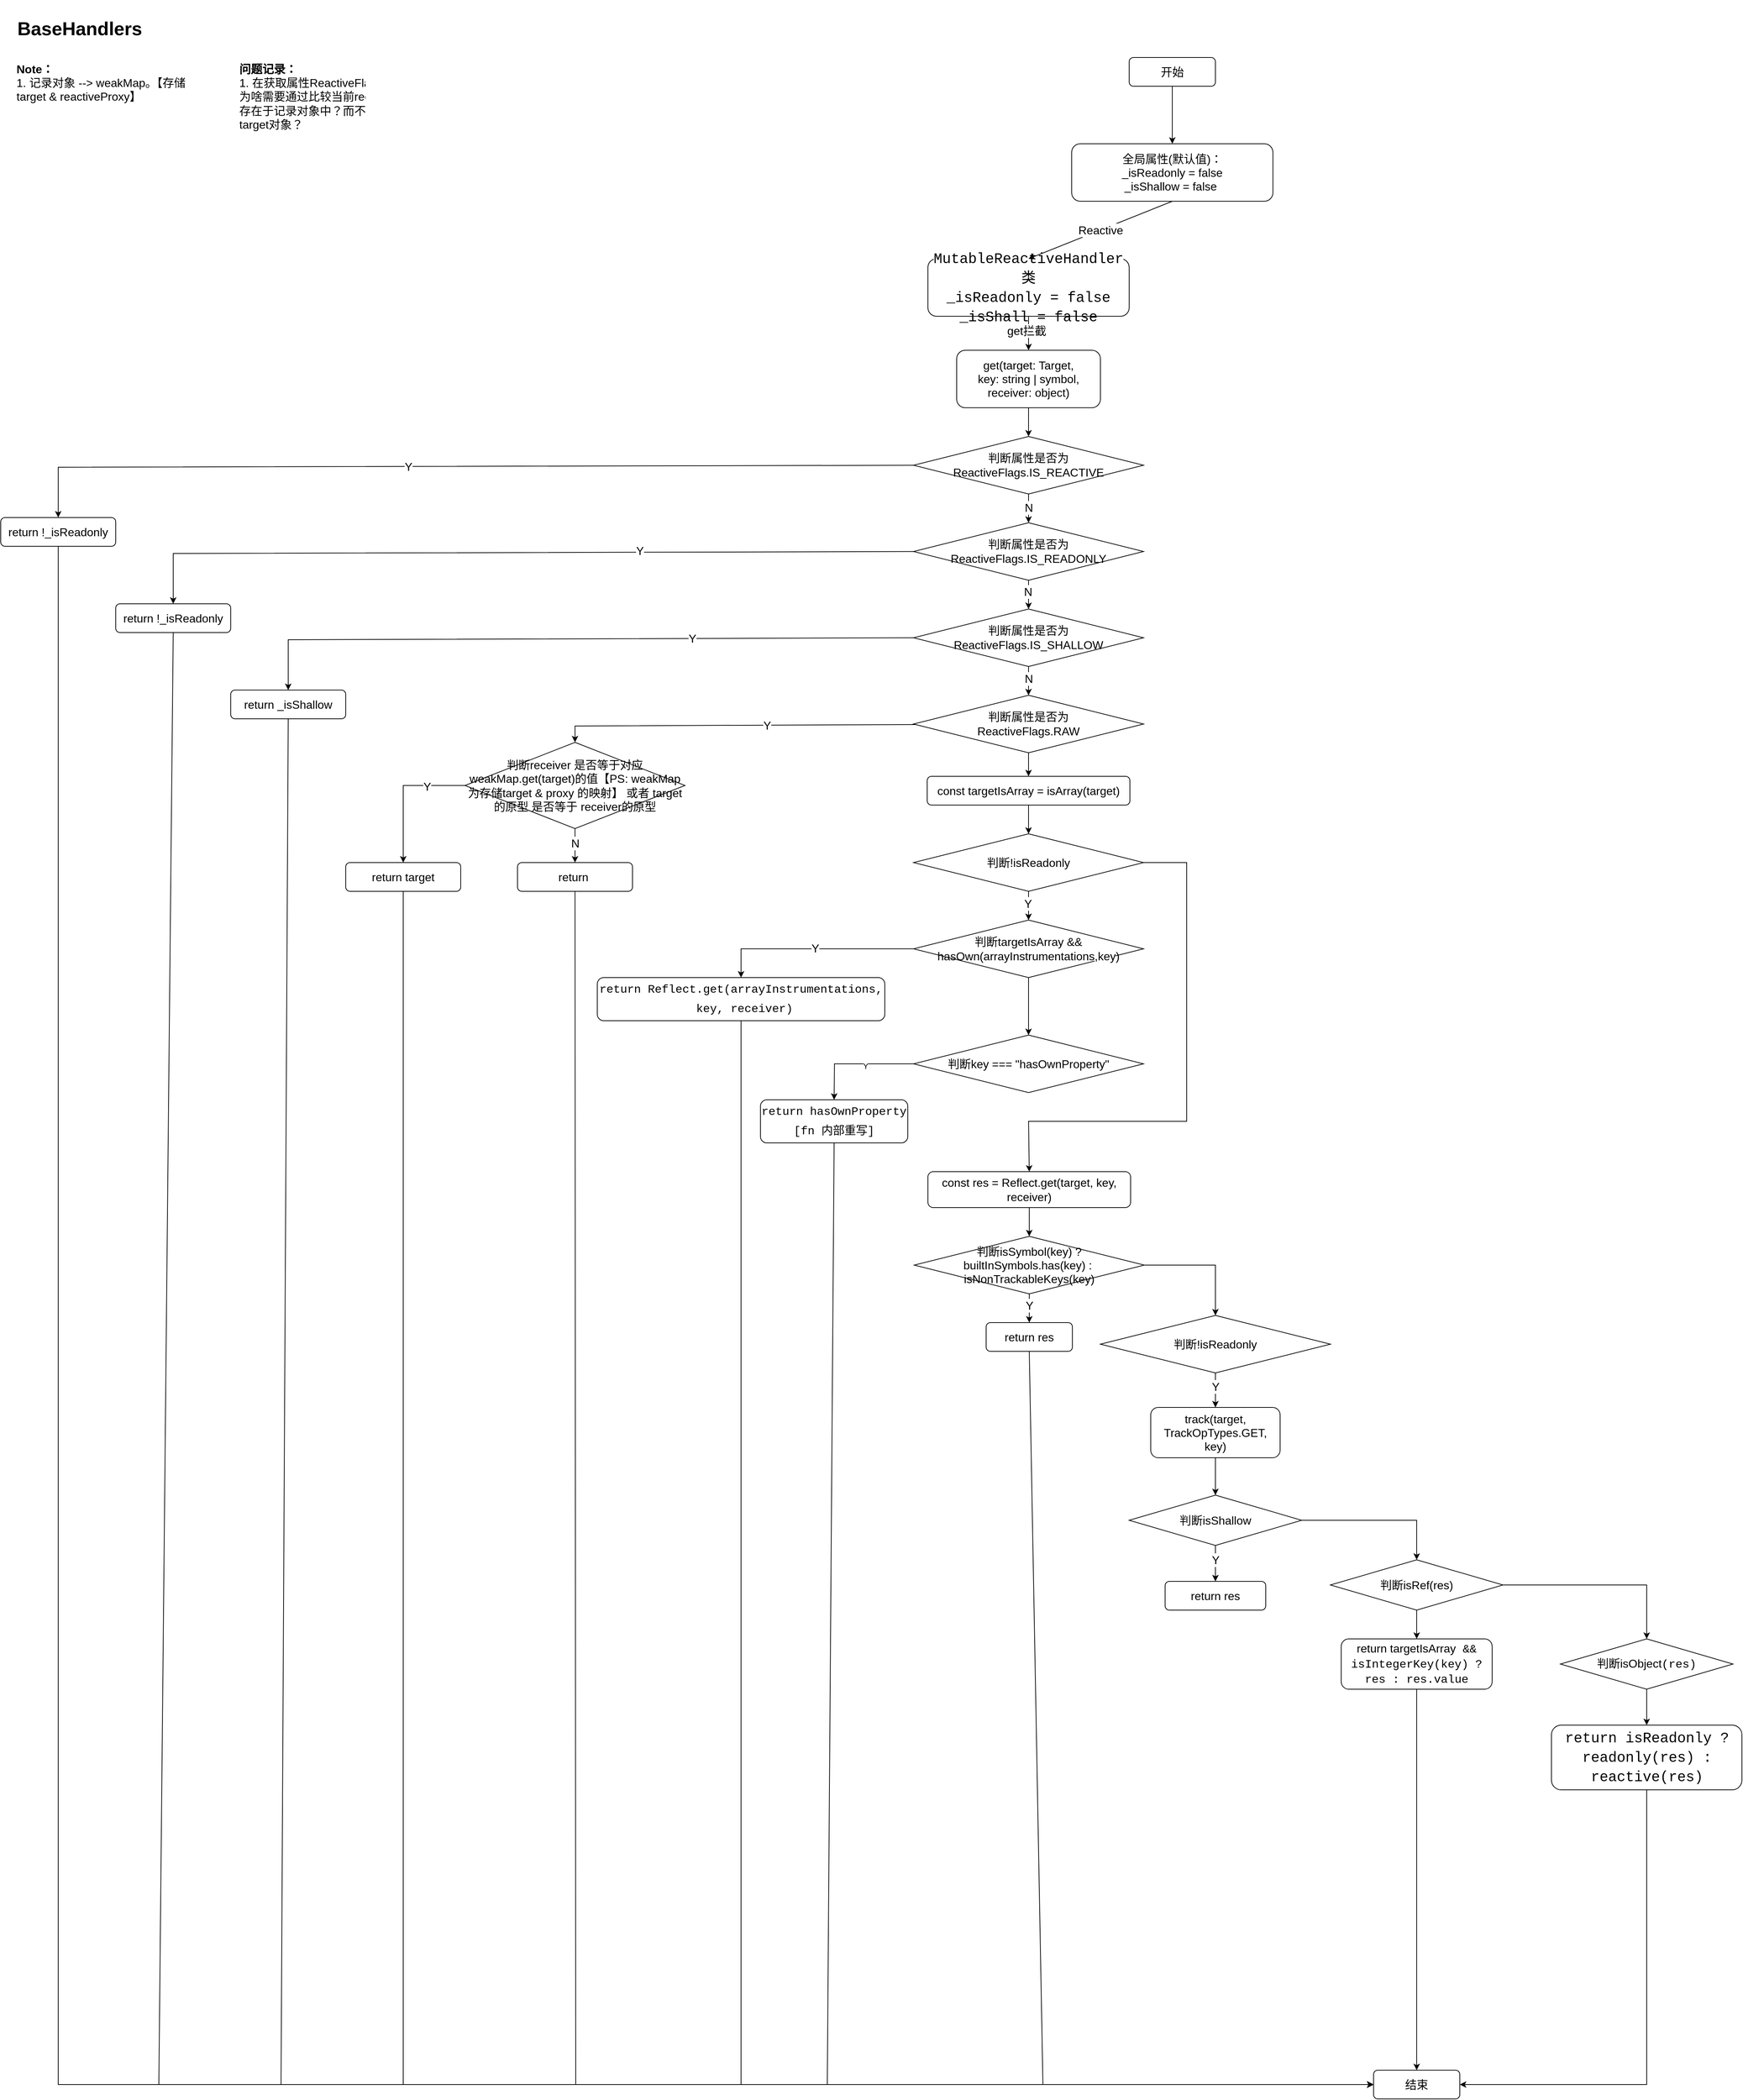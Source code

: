 <mxfile version="21.6.1" type="device">
  <diagram name="第 1 页" id="eE3fHEXswbHY-f9UicwJ">
    <mxGraphModel dx="4222" dy="2058" grid="1" gridSize="10" guides="1" tooltips="1" connect="1" arrows="1" fold="1" page="1" pageScale="1" pageWidth="1169" pageHeight="827" math="0" shadow="0">
      <root>
        <mxCell id="0" />
        <mxCell id="1" parent="0" />
        <mxCell id="02nY0yU2g49zin4ahf_P-1" value="开始" style="rounded=1;whiteSpace=wrap;html=1;fontSize=16;" vertex="1" parent="1">
          <mxGeometry x="480" y="120" width="120" height="40" as="geometry" />
        </mxCell>
        <mxCell id="02nY0yU2g49zin4ahf_P-4" value="BaseHandlers" style="text;html=1;strokeColor=none;fillColor=none;align=center;verticalAlign=middle;whiteSpace=wrap;rounded=0;fontSize=26;fontStyle=1" vertex="1" parent="1">
          <mxGeometry x="-1080" y="40" width="200" height="80" as="geometry" />
        </mxCell>
        <mxCell id="02nY0yU2g49zin4ahf_P-5" value="全局属性(默认值)：&lt;br&gt;_isReadonly = false&lt;br&gt;_isShallow = false&amp;nbsp;" style="rounded=1;whiteSpace=wrap;html=1;fontSize=16;" vertex="1" parent="1">
          <mxGeometry x="400" y="240" width="280" height="80" as="geometry" />
        </mxCell>
        <mxCell id="02nY0yU2g49zin4ahf_P-10" value="" style="endArrow=classic;html=1;rounded=0;exitX=0.5;exitY=1;exitDx=0;exitDy=0;" edge="1" parent="1" source="02nY0yU2g49zin4ahf_P-1" target="02nY0yU2g49zin4ahf_P-5">
          <mxGeometry width="50" height="50" relative="1" as="geometry">
            <mxPoint x="170" y="310" as="sourcePoint" />
            <mxPoint x="220" y="260" as="targetPoint" />
          </mxGeometry>
        </mxCell>
        <mxCell id="02nY0yU2g49zin4ahf_P-13" value="get(target: Target,&lt;br&gt;key: string | symbol,&lt;br&gt;receiver: object)" style="rounded=1;whiteSpace=wrap;html=1;fontSize=16;" vertex="1" parent="1">
          <mxGeometry x="240" y="527.27" width="200" height="80" as="geometry" />
        </mxCell>
        <mxCell id="02nY0yU2g49zin4ahf_P-15" value="&lt;div style=&quot;font-family: Consolas, &amp;quot;Courier New&amp;quot;, monospace; font-size: 20px; line-height: 27px;&quot;&gt;&lt;span style=&quot;background-color: rgb(255, 255, 255);&quot;&gt;MutableReactiveHandler类&lt;/span&gt;&lt;/div&gt;&lt;div style=&quot;font-family: Consolas, &amp;quot;Courier New&amp;quot;, monospace; font-size: 20px; line-height: 27px;&quot;&gt;_isReadonly = false&lt;/div&gt;&lt;div style=&quot;font-family: Consolas, &amp;quot;Courier New&amp;quot;, monospace; font-size: 20px; line-height: 27px;&quot;&gt;_isShall = false&lt;/div&gt;" style="rounded=1;whiteSpace=wrap;html=1;fontSize=16;" vertex="1" parent="1">
          <mxGeometry x="200" y="400" width="280" height="80" as="geometry" />
        </mxCell>
        <mxCell id="02nY0yU2g49zin4ahf_P-16" value="" style="endArrow=classic;html=1;rounded=0;exitX=0.5;exitY=1;exitDx=0;exitDy=0;entryX=0.5;entryY=0;entryDx=0;entryDy=0;" edge="1" parent="1" source="02nY0yU2g49zin4ahf_P-5" target="02nY0yU2g49zin4ahf_P-15">
          <mxGeometry width="50" height="50" relative="1" as="geometry">
            <mxPoint x="740" y="440" as="sourcePoint" />
            <mxPoint x="790" y="390" as="targetPoint" />
          </mxGeometry>
        </mxCell>
        <mxCell id="02nY0yU2g49zin4ahf_P-19" value="Reactive" style="edgeLabel;html=1;align=center;verticalAlign=middle;resizable=0;points=[];fontSize=16;" vertex="1" connectable="0" parent="02nY0yU2g49zin4ahf_P-16">
          <mxGeometry x="-0.095" relative="1" as="geometry">
            <mxPoint x="-10" y="4" as="offset" />
          </mxGeometry>
        </mxCell>
        <mxCell id="02nY0yU2g49zin4ahf_P-17" value="" style="endArrow=classic;html=1;rounded=0;exitX=0.5;exitY=1;exitDx=0;exitDy=0;entryX=0.5;entryY=0;entryDx=0;entryDy=0;" edge="1" parent="1" source="02nY0yU2g49zin4ahf_P-15" target="02nY0yU2g49zin4ahf_P-13">
          <mxGeometry width="50" height="50" relative="1" as="geometry">
            <mxPoint x="550" y="580" as="sourcePoint" />
            <mxPoint x="600" y="530" as="targetPoint" />
          </mxGeometry>
        </mxCell>
        <mxCell id="02nY0yU2g49zin4ahf_P-18" value="get拦截" style="edgeLabel;html=1;align=center;verticalAlign=middle;resizable=0;points=[];fontSize=16;" vertex="1" connectable="0" parent="02nY0yU2g49zin4ahf_P-17">
          <mxGeometry x="-0.18" y="-3" relative="1" as="geometry">
            <mxPoint as="offset" />
          </mxGeometry>
        </mxCell>
        <mxCell id="02nY0yU2g49zin4ahf_P-21" value="判断属性是否为&lt;br&gt;ReactiveFlags.IS_REACTIVE" style="rhombus;whiteSpace=wrap;html=1;fontSize=16;" vertex="1" parent="1">
          <mxGeometry x="180" y="647.27" width="320" height="80" as="geometry" />
        </mxCell>
        <mxCell id="02nY0yU2g49zin4ahf_P-22" value="" style="endArrow=classic;html=1;rounded=0;exitX=0.5;exitY=1;exitDx=0;exitDy=0;entryX=0.5;entryY=0;entryDx=0;entryDy=0;" edge="1" parent="1" source="02nY0yU2g49zin4ahf_P-13" target="02nY0yU2g49zin4ahf_P-21">
          <mxGeometry width="50" height="50" relative="1" as="geometry">
            <mxPoint x="632" y="657.27" as="sourcePoint" />
            <mxPoint x="682" y="607.27" as="targetPoint" />
          </mxGeometry>
        </mxCell>
        <mxCell id="02nY0yU2g49zin4ahf_P-23" value="结束" style="rounded=1;whiteSpace=wrap;html=1;fontSize=16;" vertex="1" parent="1">
          <mxGeometry x="820" y="2920" width="120" height="40" as="geometry" />
        </mxCell>
        <mxCell id="02nY0yU2g49zin4ahf_P-24" value="return !_isReadonly" style="rounded=1;whiteSpace=wrap;html=1;fontSize=16;" vertex="1" parent="1">
          <mxGeometry x="-1090" y="760" width="160" height="40" as="geometry" />
        </mxCell>
        <mxCell id="02nY0yU2g49zin4ahf_P-25" value="" style="endArrow=classic;html=1;rounded=0;exitX=0;exitY=0.5;exitDx=0;exitDy=0;entryX=0.5;entryY=0;entryDx=0;entryDy=0;" edge="1" parent="1" source="02nY0yU2g49zin4ahf_P-21" target="02nY0yU2g49zin4ahf_P-24">
          <mxGeometry width="50" height="50" relative="1" as="geometry">
            <mxPoint x="282" y="907.27" as="sourcePoint" />
            <mxPoint x="332" y="857.27" as="targetPoint" />
            <Array as="points">
              <mxPoint x="-1010" y="690" />
            </Array>
          </mxGeometry>
        </mxCell>
        <mxCell id="02nY0yU2g49zin4ahf_P-27" value="Y" style="edgeLabel;html=1;align=center;verticalAlign=middle;resizable=0;points=[];fontSize=16;" vertex="1" connectable="0" parent="02nY0yU2g49zin4ahf_P-25">
          <mxGeometry x="0.168" y="-2" relative="1" as="geometry">
            <mxPoint x="33" y="2" as="offset" />
          </mxGeometry>
        </mxCell>
        <mxCell id="02nY0yU2g49zin4ahf_P-26" value="" style="endArrow=classic;html=1;rounded=0;exitX=0.5;exitY=1;exitDx=0;exitDy=0;entryX=0;entryY=0.5;entryDx=0;entryDy=0;" edge="1" parent="1" source="02nY0yU2g49zin4ahf_P-24" target="02nY0yU2g49zin4ahf_P-23">
          <mxGeometry width="50" height="50" relative="1" as="geometry">
            <mxPoint x="450" y="1330" as="sourcePoint" />
            <mxPoint x="500" y="1280" as="targetPoint" />
            <Array as="points">
              <mxPoint x="-1010" y="2940" />
            </Array>
          </mxGeometry>
        </mxCell>
        <mxCell id="02nY0yU2g49zin4ahf_P-28" value="判断属性是否为&lt;br&gt;ReactiveFlags.IS_READONLY" style="rhombus;whiteSpace=wrap;html=1;fontSize=16;" vertex="1" parent="1">
          <mxGeometry x="180" y="767.27" width="320" height="80" as="geometry" />
        </mxCell>
        <mxCell id="02nY0yU2g49zin4ahf_P-29" value="" style="endArrow=classic;html=1;rounded=0;exitX=0.5;exitY=1;exitDx=0;exitDy=0;" edge="1" parent="1" source="02nY0yU2g49zin4ahf_P-21" target="02nY0yU2g49zin4ahf_P-28">
          <mxGeometry width="50" height="50" relative="1" as="geometry">
            <mxPoint x="522" y="777.27" as="sourcePoint" />
            <mxPoint x="572" y="727.27" as="targetPoint" />
          </mxGeometry>
        </mxCell>
        <mxCell id="02nY0yU2g49zin4ahf_P-43" value="N" style="edgeLabel;html=1;align=center;verticalAlign=middle;resizable=0;points=[];fontSize=16;" vertex="1" connectable="0" parent="02nY0yU2g49zin4ahf_P-29">
          <mxGeometry x="-0.086" relative="1" as="geometry">
            <mxPoint as="offset" />
          </mxGeometry>
        </mxCell>
        <mxCell id="02nY0yU2g49zin4ahf_P-30" value="return !_isReadonly" style="rounded=1;whiteSpace=wrap;html=1;fontSize=16;" vertex="1" parent="1">
          <mxGeometry x="-930" y="880" width="160" height="40" as="geometry" />
        </mxCell>
        <mxCell id="02nY0yU2g49zin4ahf_P-31" value="" style="endArrow=classic;html=1;rounded=0;entryX=0.5;entryY=0;entryDx=0;entryDy=0;exitX=0;exitY=0.5;exitDx=0;exitDy=0;" edge="1" parent="1" source="02nY0yU2g49zin4ahf_P-28" target="02nY0yU2g49zin4ahf_P-30">
          <mxGeometry width="50" height="50" relative="1" as="geometry">
            <mxPoint x="22" y="817.27" as="sourcePoint" />
            <mxPoint x="72" y="767.27" as="targetPoint" />
            <Array as="points">
              <mxPoint x="-850" y="810" />
            </Array>
          </mxGeometry>
        </mxCell>
        <mxCell id="02nY0yU2g49zin4ahf_P-38" value="Y" style="edgeLabel;html=1;align=center;verticalAlign=middle;resizable=0;points=[];fontSize=16;" vertex="1" connectable="0" parent="02nY0yU2g49zin4ahf_P-31">
          <mxGeometry x="-0.306" y="-3" relative="1" as="geometry">
            <mxPoint as="offset" />
          </mxGeometry>
        </mxCell>
        <mxCell id="02nY0yU2g49zin4ahf_P-33" value="" style="endArrow=classic;html=1;rounded=0;exitX=0.5;exitY=1;exitDx=0;exitDy=0;entryX=0;entryY=0.5;entryDx=0;entryDy=0;" edge="1" parent="1" source="02nY0yU2g49zin4ahf_P-30" target="02nY0yU2g49zin4ahf_P-23">
          <mxGeometry width="50" height="50" relative="1" as="geometry">
            <mxPoint x="230" y="1210" as="sourcePoint" />
            <mxPoint x="280" y="1160" as="targetPoint" />
            <Array as="points">
              <mxPoint x="-870" y="2940" />
            </Array>
          </mxGeometry>
        </mxCell>
        <mxCell id="02nY0yU2g49zin4ahf_P-34" value="判断属性是否为&lt;br&gt;ReactiveFlags.IS_SHALLOW" style="rhombus;whiteSpace=wrap;html=1;fontSize=16;" vertex="1" parent="1">
          <mxGeometry x="180" y="887.27" width="320" height="80" as="geometry" />
        </mxCell>
        <mxCell id="02nY0yU2g49zin4ahf_P-35" value="" style="endArrow=classic;html=1;rounded=0;exitX=0.5;exitY=1;exitDx=0;exitDy=0;entryX=0.5;entryY=0;entryDx=0;entryDy=0;" edge="1" parent="1" source="02nY0yU2g49zin4ahf_P-28" target="02nY0yU2g49zin4ahf_P-34">
          <mxGeometry width="50" height="50" relative="1" as="geometry">
            <mxPoint x="522" y="857.27" as="sourcePoint" />
            <mxPoint x="522" y="897.27" as="targetPoint" />
          </mxGeometry>
        </mxCell>
        <mxCell id="02nY0yU2g49zin4ahf_P-44" value="N" style="edgeLabel;html=1;align=center;verticalAlign=middle;resizable=0;points=[];fontSize=16;" vertex="1" connectable="0" parent="02nY0yU2g49zin4ahf_P-35">
          <mxGeometry x="-0.229" y="-1" relative="1" as="geometry">
            <mxPoint as="offset" />
          </mxGeometry>
        </mxCell>
        <mxCell id="02nY0yU2g49zin4ahf_P-36" value="return _isShallow" style="rounded=1;whiteSpace=wrap;html=1;fontSize=16;" vertex="1" parent="1">
          <mxGeometry x="-770" y="1000" width="160" height="40" as="geometry" />
        </mxCell>
        <mxCell id="02nY0yU2g49zin4ahf_P-37" value="" style="endArrow=classic;html=1;rounded=0;exitX=0;exitY=0.5;exitDx=0;exitDy=0;entryX=0.5;entryY=0;entryDx=0;entryDy=0;" edge="1" parent="1" source="02nY0yU2g49zin4ahf_P-34" target="02nY0yU2g49zin4ahf_P-36">
          <mxGeometry width="50" height="50" relative="1" as="geometry">
            <mxPoint x="92" y="937.27" as="sourcePoint" />
            <mxPoint x="142" y="887.27" as="targetPoint" />
            <Array as="points">
              <mxPoint x="-690" y="930" />
            </Array>
          </mxGeometry>
        </mxCell>
        <mxCell id="02nY0yU2g49zin4ahf_P-39" value="Y" style="edgeLabel;html=1;align=center;verticalAlign=middle;resizable=0;points=[];fontSize=16;" vertex="1" connectable="0" parent="02nY0yU2g49zin4ahf_P-37">
          <mxGeometry x="-0.344" relative="1" as="geometry">
            <mxPoint as="offset" />
          </mxGeometry>
        </mxCell>
        <mxCell id="02nY0yU2g49zin4ahf_P-40" value="" style="endArrow=classic;html=1;rounded=0;exitX=0.5;exitY=1;exitDx=0;exitDy=0;entryX=0;entryY=0.5;entryDx=0;entryDy=0;" edge="1" parent="1" source="02nY0yU2g49zin4ahf_P-54" target="02nY0yU2g49zin4ahf_P-23">
          <mxGeometry width="50" height="50" relative="1" as="geometry">
            <mxPoint x="-50" y="1130" as="sourcePoint" />
            <mxPoint x="400" y="1270" as="targetPoint" />
            <Array as="points">
              <mxPoint x="-290" y="2940" />
            </Array>
          </mxGeometry>
        </mxCell>
        <mxCell id="02nY0yU2g49zin4ahf_P-41" value="判断属性是否为&lt;br&gt;ReactiveFlags.RAW" style="rhombus;whiteSpace=wrap;html=1;fontSize=16;" vertex="1" parent="1">
          <mxGeometry x="180" y="1007.27" width="320" height="80" as="geometry" />
        </mxCell>
        <mxCell id="02nY0yU2g49zin4ahf_P-42" value="" style="endArrow=classic;html=1;rounded=0;exitX=0.5;exitY=1;exitDx=0;exitDy=0;" edge="1" parent="1" source="02nY0yU2g49zin4ahf_P-34" target="02nY0yU2g49zin4ahf_P-41">
          <mxGeometry width="50" height="50" relative="1" as="geometry">
            <mxPoint x="602" y="1007.27" as="sourcePoint" />
            <mxPoint x="602" y="1047.27" as="targetPoint" />
          </mxGeometry>
        </mxCell>
        <mxCell id="02nY0yU2g49zin4ahf_P-45" value="N" style="edgeLabel;html=1;align=center;verticalAlign=middle;resizable=0;points=[];fontSize=16;" vertex="1" connectable="0" parent="02nY0yU2g49zin4ahf_P-42">
          <mxGeometry x="-0.211" relative="1" as="geometry">
            <mxPoint as="offset" />
          </mxGeometry>
        </mxCell>
        <mxCell id="02nY0yU2g49zin4ahf_P-46" value="" style="endArrow=classic;html=1;rounded=0;entryX=0.5;entryY=0;entryDx=0;entryDy=0;" edge="1" parent="1" source="02nY0yU2g49zin4ahf_P-41" target="02nY0yU2g49zin4ahf_P-52">
          <mxGeometry width="50" height="50" relative="1" as="geometry">
            <mxPoint x="-98" y="1047.27" as="sourcePoint" />
            <mxPoint x="-318" y="1087.27" as="targetPoint" />
            <Array as="points">
              <mxPoint x="-291" y="1050" />
            </Array>
          </mxGeometry>
        </mxCell>
        <mxCell id="02nY0yU2g49zin4ahf_P-49" value="Y" style="edgeLabel;html=1;align=center;verticalAlign=middle;resizable=0;points=[];fontSize=16;" vertex="1" connectable="0" parent="02nY0yU2g49zin4ahf_P-46">
          <mxGeometry x="-0.169" relative="1" as="geometry">
            <mxPoint as="offset" />
          </mxGeometry>
        </mxCell>
        <mxCell id="02nY0yU2g49zin4ahf_P-51" value="" style="endArrow=classic;html=1;rounded=0;exitX=0.5;exitY=1;exitDx=0;exitDy=0;entryX=0.5;entryY=0;entryDx=0;entryDy=0;" edge="1" parent="1" source="02nY0yU2g49zin4ahf_P-41" target="02nY0yU2g49zin4ahf_P-68">
          <mxGeometry width="50" height="50" relative="1" as="geometry">
            <mxPoint x="482" y="1167.27" as="sourcePoint" />
            <mxPoint x="490" y="1120" as="targetPoint" />
          </mxGeometry>
        </mxCell>
        <mxCell id="02nY0yU2g49zin4ahf_P-52" value="判断receiver 是否等于对应weakMap.get(target)的值【PS: weakMap 为存储target &amp;amp; proxy 的映射】 或者 target的原型 是否等于 receiver的原型" style="rhombus;whiteSpace=wrap;html=1;fontSize=16;" vertex="1" parent="1">
          <mxGeometry x="-444" y="1072.73" width="306" height="120" as="geometry" />
        </mxCell>
        <mxCell id="02nY0yU2g49zin4ahf_P-56" value="" style="endArrow=classic;html=1;rounded=0;exitX=0.5;exitY=1;exitDx=0;exitDy=0;entryX=0;entryY=0.5;entryDx=0;entryDy=0;" edge="1" parent="1" source="02nY0yU2g49zin4ahf_P-36" target="02nY0yU2g49zin4ahf_P-23">
          <mxGeometry width="50" height="50" relative="1" as="geometry">
            <mxPoint x="-520" y="1080" as="sourcePoint" />
            <mxPoint x="610" y="1540" as="targetPoint" />
            <Array as="points">
              <mxPoint x="-700" y="2940" />
            </Array>
          </mxGeometry>
        </mxCell>
        <mxCell id="02nY0yU2g49zin4ahf_P-54" value="return&amp;nbsp;" style="rounded=1;whiteSpace=wrap;html=1;fontSize=16;" vertex="1" parent="1">
          <mxGeometry x="-371" y="1240" width="160" height="40" as="geometry" />
        </mxCell>
        <mxCell id="02nY0yU2g49zin4ahf_P-58" value="" style="endArrow=classic;html=1;rounded=0;entryX=0.5;entryY=0;entryDx=0;entryDy=0;exitX=0.5;exitY=1;exitDx=0;exitDy=0;" edge="1" parent="1" source="02nY0yU2g49zin4ahf_P-52" target="02nY0yU2g49zin4ahf_P-54">
          <mxGeometry width="50" height="50" relative="1" as="geometry">
            <mxPoint x="-498" y="1210" as="sourcePoint" />
            <mxPoint x="-558" y="1140" as="targetPoint" />
            <Array as="points" />
          </mxGeometry>
        </mxCell>
        <mxCell id="02nY0yU2g49zin4ahf_P-62" value="N" style="edgeLabel;html=1;align=center;verticalAlign=middle;resizable=0;points=[];fontSize=16;" vertex="1" connectable="0" parent="02nY0yU2g49zin4ahf_P-58">
          <mxGeometry x="-0.162" y="-4" relative="1" as="geometry">
            <mxPoint x="4" as="offset" />
          </mxGeometry>
        </mxCell>
        <mxCell id="02nY0yU2g49zin4ahf_P-59" value="return target" style="rounded=1;whiteSpace=wrap;html=1;fontSize=16;" vertex="1" parent="1">
          <mxGeometry x="-610" y="1240" width="160" height="40" as="geometry" />
        </mxCell>
        <mxCell id="02nY0yU2g49zin4ahf_P-60" value="" style="endArrow=classic;html=1;rounded=0;exitX=0;exitY=0.5;exitDx=0;exitDy=0;entryX=0.5;entryY=0;entryDx=0;entryDy=0;" edge="1" parent="1" source="02nY0yU2g49zin4ahf_P-52" target="02nY0yU2g49zin4ahf_P-59">
          <mxGeometry width="50" height="50" relative="1" as="geometry">
            <mxPoint x="-358" y="1180" as="sourcePoint" />
            <mxPoint x="-308" y="1130" as="targetPoint" />
            <Array as="points">
              <mxPoint x="-530" y="1132.73" />
            </Array>
          </mxGeometry>
        </mxCell>
        <mxCell id="02nY0yU2g49zin4ahf_P-63" value="Y&lt;br style=&quot;font-size: 16px;&quot;&gt;" style="edgeLabel;html=1;align=center;verticalAlign=middle;resizable=0;points=[];fontSize=16;" vertex="1" connectable="0" parent="02nY0yU2g49zin4ahf_P-60">
          <mxGeometry x="-0.237" y="-2" relative="1" as="geometry">
            <mxPoint x="20" y="3" as="offset" />
          </mxGeometry>
        </mxCell>
        <mxCell id="02nY0yU2g49zin4ahf_P-61" value="" style="endArrow=classic;html=1;rounded=0;exitX=0.5;exitY=1;exitDx=0;exitDy=0;entryX=0;entryY=0.5;entryDx=0;entryDy=0;" edge="1" parent="1" source="02nY0yU2g49zin4ahf_P-59" target="02nY0yU2g49zin4ahf_P-23">
          <mxGeometry width="50" height="50" relative="1" as="geometry">
            <mxPoint x="100" y="1480" as="sourcePoint" />
            <mxPoint x="612.222" y="1540" as="targetPoint" />
            <Array as="points">
              <mxPoint x="-530" y="2940" />
            </Array>
          </mxGeometry>
        </mxCell>
        <mxCell id="02nY0yU2g49zin4ahf_P-64" value="&lt;b&gt;问题记录：&lt;/b&gt;&lt;br&gt;1. 在获取属性ReactiveFlags.RAW值为啥需要通过比较当前receiver 是否存在于记录对象中？而不是直接返回target对象？" style="text;html=1;strokeColor=none;fillColor=none;align=left;verticalAlign=top;whiteSpace=wrap;rounded=0;fontSize=16;" vertex="1" parent="1">
          <mxGeometry x="-760" y="120" width="270" height="210" as="geometry" />
        </mxCell>
        <mxCell id="02nY0yU2g49zin4ahf_P-65" value="&lt;b&gt;Note：&lt;/b&gt;&lt;br&gt;1. 记录对象 --&amp;gt; weakMap。【存储target &amp;amp; reactiveProxy】" style="text;html=1;strokeColor=none;fillColor=none;align=left;verticalAlign=top;whiteSpace=wrap;rounded=0;fontSize=16;" vertex="1" parent="1">
          <mxGeometry x="-1070" y="120" width="270" height="210" as="geometry" />
        </mxCell>
        <mxCell id="02nY0yU2g49zin4ahf_P-66" value="判断!isReadonly" style="rhombus;whiteSpace=wrap;html=1;fontSize=16;" vertex="1" parent="1">
          <mxGeometry x="180" y="1200" width="320" height="80" as="geometry" />
        </mxCell>
        <mxCell id="02nY0yU2g49zin4ahf_P-68" value="const targetIsArray = isArray(target)" style="rounded=1;whiteSpace=wrap;html=1;fontSize=16;" vertex="1" parent="1">
          <mxGeometry x="199" y="1120" width="282" height="40" as="geometry" />
        </mxCell>
        <mxCell id="02nY0yU2g49zin4ahf_P-69" value="" style="endArrow=classic;html=1;rounded=0;exitX=0.5;exitY=1;exitDx=0;exitDy=0;entryX=0.5;entryY=0;entryDx=0;entryDy=0;" edge="1" parent="1" source="02nY0yU2g49zin4ahf_P-68" target="02nY0yU2g49zin4ahf_P-66">
          <mxGeometry width="50" height="50" relative="1" as="geometry">
            <mxPoint x="380" y="1167" as="sourcePoint" />
            <mxPoint x="380" y="1200" as="targetPoint" />
          </mxGeometry>
        </mxCell>
        <mxCell id="02nY0yU2g49zin4ahf_P-70" value="判断targetIsArray &amp;amp;&amp;amp; hasOwn(arrayInstrumentations&lt;span style=&quot;background-color: rgb(255, 255, 255);&quot;&gt;,key&lt;/span&gt;&lt;span style=&quot;background-color: initial;&quot;&gt;)&lt;/span&gt;" style="rhombus;whiteSpace=wrap;html=1;fontSize=16;" vertex="1" parent="1">
          <mxGeometry x="180" y="1320" width="320" height="80" as="geometry" />
        </mxCell>
        <mxCell id="02nY0yU2g49zin4ahf_P-71" value="" style="endArrow=classic;html=1;rounded=0;exitX=0.5;exitY=1;exitDx=0;exitDy=0;" edge="1" parent="1" source="02nY0yU2g49zin4ahf_P-66" target="02nY0yU2g49zin4ahf_P-70">
          <mxGeometry width="50" height="50" relative="1" as="geometry">
            <mxPoint x="470" y="1340" as="sourcePoint" />
            <mxPoint x="520" y="1290" as="targetPoint" />
          </mxGeometry>
        </mxCell>
        <mxCell id="02nY0yU2g49zin4ahf_P-72" value="Y" style="edgeLabel;html=1;align=center;verticalAlign=middle;resizable=0;points=[];fontSize=16;" vertex="1" connectable="0" parent="02nY0yU2g49zin4ahf_P-71">
          <mxGeometry x="-0.182" y="-1" relative="1" as="geometry">
            <mxPoint as="offset" />
          </mxGeometry>
        </mxCell>
        <mxCell id="02nY0yU2g49zin4ahf_P-73" value="判断key === &quot;hasOwnProperty&quot;" style="rhombus;whiteSpace=wrap;html=1;fontSize=16;" vertex="1" parent="1">
          <mxGeometry x="180" y="1480" width="320" height="80" as="geometry" />
        </mxCell>
        <mxCell id="02nY0yU2g49zin4ahf_P-74" value="" style="endArrow=classic;html=1;rounded=0;exitX=0.5;exitY=1;exitDx=0;exitDy=0;entryX=0.5;entryY=0;entryDx=0;entryDy=0;" edge="1" parent="1" source="02nY0yU2g49zin4ahf_P-70" target="02nY0yU2g49zin4ahf_P-73">
          <mxGeometry width="50" height="50" relative="1" as="geometry">
            <mxPoint x="530" y="1450" as="sourcePoint" />
            <mxPoint x="580" y="1400" as="targetPoint" />
          </mxGeometry>
        </mxCell>
        <mxCell id="02nY0yU2g49zin4ahf_P-75" value="&lt;div style=&quot;font-family: Consolas, &amp;quot;Courier New&amp;quot;, monospace; line-height: 27px;&quot;&gt;&lt;span style=&quot;background-color: rgb(255, 255, 255);&quot;&gt;&lt;font style=&quot;font-size: 16px;&quot;&gt;return &lt;font style=&quot;font-size: 16px;&quot;&gt;Reflect.get(arrayInstrumentations,&lt;/font&gt;&lt;/font&gt;&lt;/span&gt;&lt;/div&gt;&lt;div style=&quot;font-family: Consolas, &amp;quot;Courier New&amp;quot;, monospace; line-height: 27px;&quot;&gt;&lt;span style=&quot;background-color: rgb(255, 255, 255);&quot;&gt;&lt;font style=&quot;font-size: 16px;&quot;&gt;&amp;nbsp;key, receiver)&lt;/font&gt;&lt;/span&gt;&lt;/div&gt;" style="rounded=1;whiteSpace=wrap;html=1;fontSize=16;" vertex="1" parent="1">
          <mxGeometry x="-260" y="1400" width="400" height="60" as="geometry" />
        </mxCell>
        <mxCell id="02nY0yU2g49zin4ahf_P-76" value="" style="endArrow=classic;html=1;rounded=0;exitX=0;exitY=0.5;exitDx=0;exitDy=0;entryX=0.5;entryY=0;entryDx=0;entryDy=0;" edge="1" parent="1" source="02nY0yU2g49zin4ahf_P-70" target="02nY0yU2g49zin4ahf_P-75">
          <mxGeometry width="50" height="50" relative="1" as="geometry">
            <mxPoint x="90" y="1350" as="sourcePoint" />
            <mxPoint x="90" y="1390" as="targetPoint" />
            <Array as="points">
              <mxPoint x="-60" y="1360" />
            </Array>
          </mxGeometry>
        </mxCell>
        <mxCell id="02nY0yU2g49zin4ahf_P-77" value="Y" style="edgeLabel;html=1;align=center;verticalAlign=middle;resizable=0;points=[];fontSize=16;" vertex="1" connectable="0" parent="02nY0yU2g49zin4ahf_P-76">
          <mxGeometry x="-0.021" y="-1" relative="1" as="geometry">
            <mxPoint as="offset" />
          </mxGeometry>
        </mxCell>
        <mxCell id="02nY0yU2g49zin4ahf_P-78" value="&lt;div style=&quot;font-family: Consolas, &amp;quot;Courier New&amp;quot;, monospace; line-height: 27px;&quot;&gt;&lt;span style=&quot;background-color: rgb(255, 255, 255);&quot;&gt;&lt;font style=&quot;font-size: 16px;&quot;&gt;return hasOwnProperty&lt;/font&gt;&lt;/span&gt;&lt;/div&gt;&lt;div style=&quot;font-family: Consolas, &amp;quot;Courier New&amp;quot;, monospace; line-height: 27px;&quot;&gt;&lt;span style=&quot;background-color: rgb(255, 255, 255);&quot;&gt;&lt;font style=&quot;font-size: 16px;&quot;&gt;[fn 内部重写]&lt;/font&gt;&lt;/span&gt;&lt;/div&gt;" style="rounded=1;whiteSpace=wrap;html=1;fontSize=16;" vertex="1" parent="1">
          <mxGeometry x="-33" y="1570" width="205" height="60" as="geometry" />
        </mxCell>
        <mxCell id="02nY0yU2g49zin4ahf_P-79" value="" style="endArrow=classic;html=1;rounded=0;exitX=0;exitY=0.5;exitDx=0;exitDy=0;entryX=0.5;entryY=0;entryDx=0;entryDy=0;" edge="1" parent="1" source="02nY0yU2g49zin4ahf_P-73" target="02nY0yU2g49zin4ahf_P-78">
          <mxGeometry width="50" height="50" relative="1" as="geometry">
            <mxPoint x="240" y="1574" as="sourcePoint" />
            <mxPoint x="240" y="1654" as="targetPoint" />
            <Array as="points">
              <mxPoint x="70" y="1520" />
            </Array>
          </mxGeometry>
        </mxCell>
        <mxCell id="02nY0yU2g49zin4ahf_P-82" value="Y" style="edgeLabel;html=1;align=center;verticalAlign=middle;resizable=0;points=[];" vertex="1" connectable="0" parent="02nY0yU2g49zin4ahf_P-79">
          <mxGeometry x="-0.163" y="3" relative="1" as="geometry">
            <mxPoint as="offset" />
          </mxGeometry>
        </mxCell>
        <mxCell id="02nY0yU2g49zin4ahf_P-80" value="" style="endArrow=classic;html=1;rounded=0;exitX=0.5;exitY=1;exitDx=0;exitDy=0;entryX=0;entryY=0.5;entryDx=0;entryDy=0;" edge="1" parent="1" source="02nY0yU2g49zin4ahf_P-75" target="02nY0yU2g49zin4ahf_P-23">
          <mxGeometry width="50" height="50" relative="1" as="geometry">
            <mxPoint x="-230" y="1650" as="sourcePoint" />
            <mxPoint x="90" y="2470" as="targetPoint" />
            <Array as="points">
              <mxPoint x="-60" y="2940" />
            </Array>
          </mxGeometry>
        </mxCell>
        <mxCell id="02nY0yU2g49zin4ahf_P-81" value="" style="endArrow=classic;html=1;rounded=0;exitX=0.5;exitY=1;exitDx=0;exitDy=0;entryX=0;entryY=0.5;entryDx=0;entryDy=0;" edge="1" parent="1" source="02nY0yU2g49zin4ahf_P-78" target="02nY0yU2g49zin4ahf_P-23">
          <mxGeometry width="50" height="50" relative="1" as="geometry">
            <mxPoint x="190" y="1960" as="sourcePoint" />
            <mxPoint x="90" y="2470" as="targetPoint" />
            <Array as="points">
              <mxPoint x="60" y="2940" />
            </Array>
          </mxGeometry>
        </mxCell>
        <mxCell id="02nY0yU2g49zin4ahf_P-83" value="const res = Reflect.get(target, key, receiver)" style="rounded=1;whiteSpace=wrap;html=1;fontSize=16;" vertex="1" parent="1">
          <mxGeometry x="200" y="1670" width="282" height="50" as="geometry" />
        </mxCell>
        <mxCell id="02nY0yU2g49zin4ahf_P-84" value="" style="endArrow=classic;html=1;rounded=0;exitX=1;exitY=0.5;exitDx=0;exitDy=0;entryX=0.5;entryY=0;entryDx=0;entryDy=0;" edge="1" parent="1" source="02nY0yU2g49zin4ahf_P-66" target="02nY0yU2g49zin4ahf_P-83">
          <mxGeometry width="50" height="50" relative="1" as="geometry">
            <mxPoint x="830" y="1540" as="sourcePoint" />
            <mxPoint x="880" y="1490" as="targetPoint" />
            <Array as="points">
              <mxPoint x="560" y="1240" />
              <mxPoint x="560" y="1600" />
              <mxPoint x="340" y="1600" />
            </Array>
          </mxGeometry>
        </mxCell>
        <mxCell id="02nY0yU2g49zin4ahf_P-86" value="" style="endArrow=classic;html=1;rounded=0;exitX=0.5;exitY=1;exitDx=0;exitDy=0;entryX=0.5;entryY=0;entryDx=0;entryDy=0;" edge="1" parent="1" source="02nY0yU2g49zin4ahf_P-83" target="02nY0yU2g49zin4ahf_P-87">
          <mxGeometry width="50" height="50" relative="1" as="geometry">
            <mxPoint x="640" y="1810" as="sourcePoint" />
            <mxPoint x="341" y="1760" as="targetPoint" />
          </mxGeometry>
        </mxCell>
        <mxCell id="02nY0yU2g49zin4ahf_P-87" value="判断isSymbol(key) ? builtInSymbols.has(key) :&amp;nbsp;&lt;br&gt;isNonTrackableKeys(key)" style="rhombus;whiteSpace=wrap;html=1;fontSize=16;" vertex="1" parent="1">
          <mxGeometry x="181" y="1760" width="320" height="80" as="geometry" />
        </mxCell>
        <mxCell id="02nY0yU2g49zin4ahf_P-88" value="return res" style="rounded=1;whiteSpace=wrap;html=1;fontSize=16;" vertex="1" parent="1">
          <mxGeometry x="281" y="1880" width="120" height="40" as="geometry" />
        </mxCell>
        <mxCell id="02nY0yU2g49zin4ahf_P-89" value="" style="endArrow=classic;html=1;rounded=0;exitX=0.5;exitY=1;exitDx=0;exitDy=0;entryX=0.5;entryY=0;entryDx=0;entryDy=0;" edge="1" parent="1" source="02nY0yU2g49zin4ahf_P-87" target="02nY0yU2g49zin4ahf_P-88">
          <mxGeometry width="50" height="50" relative="1" as="geometry">
            <mxPoint x="570" y="1770" as="sourcePoint" />
            <mxPoint x="570" y="1810" as="targetPoint" />
          </mxGeometry>
        </mxCell>
        <mxCell id="02nY0yU2g49zin4ahf_P-90" value="Y" style="edgeLabel;html=1;align=center;verticalAlign=middle;resizable=0;points=[];fontSize=16;" vertex="1" connectable="0" parent="02nY0yU2g49zin4ahf_P-89">
          <mxGeometry x="-0.228" relative="1" as="geometry">
            <mxPoint as="offset" />
          </mxGeometry>
        </mxCell>
        <mxCell id="02nY0yU2g49zin4ahf_P-91" value="" style="endArrow=classic;html=1;rounded=0;exitX=0.5;exitY=1;exitDx=0;exitDy=0;entryX=0;entryY=0.5;entryDx=0;entryDy=0;" edge="1" parent="1" source="02nY0yU2g49zin4ahf_P-88" target="02nY0yU2g49zin4ahf_P-23">
          <mxGeometry width="50" height="50" relative="1" as="geometry">
            <mxPoint x="310" y="2070" as="sourcePoint" />
            <mxPoint x="360" y="2020" as="targetPoint" />
            <Array as="points">
              <mxPoint x="360" y="2940" />
            </Array>
          </mxGeometry>
        </mxCell>
        <mxCell id="02nY0yU2g49zin4ahf_P-92" value="" style="endArrow=classic;html=1;rounded=0;exitX=1;exitY=0.5;exitDx=0;exitDy=0;entryX=0.5;entryY=0;entryDx=0;entryDy=0;" edge="1" parent="1" source="02nY0yU2g49zin4ahf_P-87" target="02nY0yU2g49zin4ahf_P-93">
          <mxGeometry width="50" height="50" relative="1" as="geometry">
            <mxPoint x="660" y="1970" as="sourcePoint" />
            <mxPoint x="710" y="1920" as="targetPoint" />
            <Array as="points">
              <mxPoint x="600" y="1800" />
            </Array>
          </mxGeometry>
        </mxCell>
        <mxCell id="02nY0yU2g49zin4ahf_P-93" value="判断!isReadonly" style="rhombus;whiteSpace=wrap;html=1;fontSize=16;" vertex="1" parent="1">
          <mxGeometry x="440" y="1870" width="320" height="80" as="geometry" />
        </mxCell>
        <mxCell id="02nY0yU2g49zin4ahf_P-95" value="track(target, TrackOpTypes.GET, key)" style="rounded=1;whiteSpace=wrap;html=1;fontSize=16;" vertex="1" parent="1">
          <mxGeometry x="510" y="1998" width="180" height="70" as="geometry" />
        </mxCell>
        <mxCell id="02nY0yU2g49zin4ahf_P-96" value="" style="endArrow=classic;html=1;rounded=0;exitX=0.5;exitY=1;exitDx=0;exitDy=0;entryX=0.5;entryY=0;entryDx=0;entryDy=0;" edge="1" parent="1" source="02nY0yU2g49zin4ahf_P-93" target="02nY0yU2g49zin4ahf_P-95">
          <mxGeometry width="50" height="50" relative="1" as="geometry">
            <mxPoint x="790" y="2010" as="sourcePoint" />
            <mxPoint x="840" y="1960" as="targetPoint" />
          </mxGeometry>
        </mxCell>
        <mxCell id="02nY0yU2g49zin4ahf_P-97" value="Y" style="edgeLabel;html=1;align=center;verticalAlign=middle;resizable=0;points=[];fontSize=16;" vertex="1" connectable="0" parent="02nY0yU2g49zin4ahf_P-96">
          <mxGeometry x="-0.212" y="-1" relative="1" as="geometry">
            <mxPoint x="1" as="offset" />
          </mxGeometry>
        </mxCell>
        <mxCell id="02nY0yU2g49zin4ahf_P-98" value="判断isShallow" style="rhombus;whiteSpace=wrap;html=1;fontSize=16;" vertex="1" parent="1">
          <mxGeometry x="480" y="2120" width="240" height="70" as="geometry" />
        </mxCell>
        <mxCell id="02nY0yU2g49zin4ahf_P-99" value="" style="endArrow=classic;html=1;rounded=0;exitX=0.5;exitY=1;exitDx=0;exitDy=0;entryX=0.5;entryY=0;entryDx=0;entryDy=0;" edge="1" parent="1" source="02nY0yU2g49zin4ahf_P-95" target="02nY0yU2g49zin4ahf_P-98">
          <mxGeometry width="50" height="50" relative="1" as="geometry">
            <mxPoint x="740" y="2110" as="sourcePoint" />
            <mxPoint x="790" y="2060" as="targetPoint" />
          </mxGeometry>
        </mxCell>
        <mxCell id="02nY0yU2g49zin4ahf_P-100" value="return res" style="rounded=1;whiteSpace=wrap;html=1;fontSize=16;" vertex="1" parent="1">
          <mxGeometry x="530" y="2240" width="140" height="40" as="geometry" />
        </mxCell>
        <mxCell id="02nY0yU2g49zin4ahf_P-101" value="" style="endArrow=classic;html=1;rounded=0;exitX=0.5;exitY=1;exitDx=0;exitDy=0;entryX=0.5;entryY=0;entryDx=0;entryDy=0;" edge="1" parent="1" source="02nY0yU2g49zin4ahf_P-98" target="02nY0yU2g49zin4ahf_P-100">
          <mxGeometry width="50" height="50" relative="1" as="geometry">
            <mxPoint x="730" y="2240" as="sourcePoint" />
            <mxPoint x="780" y="2190" as="targetPoint" />
          </mxGeometry>
        </mxCell>
        <mxCell id="02nY0yU2g49zin4ahf_P-102" value="Y" style="edgeLabel;html=1;align=center;verticalAlign=middle;resizable=0;points=[];fontSize=16;" vertex="1" connectable="0" parent="02nY0yU2g49zin4ahf_P-101">
          <mxGeometry x="-0.213" relative="1" as="geometry">
            <mxPoint as="offset" />
          </mxGeometry>
        </mxCell>
        <mxCell id="02nY0yU2g49zin4ahf_P-104" value="判断isRef(res)" style="rhombus;whiteSpace=wrap;html=1;fontSize=16;" vertex="1" parent="1">
          <mxGeometry x="760" y="2210" width="240" height="70" as="geometry" />
        </mxCell>
        <mxCell id="02nY0yU2g49zin4ahf_P-105" value="" style="endArrow=classic;html=1;rounded=0;exitX=1;exitY=0.5;exitDx=0;exitDy=0;entryX=0.5;entryY=0;entryDx=0;entryDy=0;" edge="1" parent="1" source="02nY0yU2g49zin4ahf_P-98" target="02nY0yU2g49zin4ahf_P-104">
          <mxGeometry width="50" height="50" relative="1" as="geometry">
            <mxPoint x="870" y="2210" as="sourcePoint" />
            <mxPoint x="920" y="2160" as="targetPoint" />
            <Array as="points">
              <mxPoint x="880" y="2155" />
            </Array>
          </mxGeometry>
        </mxCell>
        <mxCell id="02nY0yU2g49zin4ahf_P-106" value="&lt;font style=&quot;font-size: 16px;&quot;&gt;return&amp;nbsp;targetIsArray&lt;span style=&quot;font-family: Consolas, &amp;quot;Courier New&amp;quot;, monospace; background-color: rgb(255, 255, 255);&quot;&gt; &lt;/span&gt;&lt;font style=&quot;font-size: 16px;&quot;&gt;&lt;span style=&quot;background-color: rgb(255, 255, 255);&quot;&gt;&lt;span style=&quot;font-family: Consolas, &amp;quot;Courier New&amp;quot;, monospace;&quot;&gt;&amp;amp;&amp;amp;&lt;/span&gt;&lt;span style=&quot;color: rgb(204, 204, 204); font-family: Consolas, &amp;quot;Courier New&amp;quot;, monospace;&quot;&gt; &lt;/span&gt;&lt;/span&gt;&lt;span style=&quot;font-family: Consolas, &amp;quot;Courier New&amp;quot;, monospace; background-color: rgb(255, 255, 255);&quot;&gt;isIntegerKey&lt;/span&gt;&lt;span style=&quot;font-family: Consolas, &amp;quot;Courier New&amp;quot;, monospace; background-color: rgb(255, 255, 255);&quot;&gt;(&lt;/span&gt;&lt;span style=&quot;font-family: Consolas, &amp;quot;Courier New&amp;quot;, monospace;&quot;&gt;key&lt;/span&gt;&lt;span style=&quot;font-family: Consolas, &amp;quot;Courier New&amp;quot;, monospace; background-color: rgb(255, 255, 255);&quot;&gt;)&lt;/span&gt;&lt;span style=&quot;font-family: Consolas, &amp;quot;Courier New&amp;quot;, monospace; background-color: rgb(255, 255, 255);&quot;&gt; &lt;/span&gt;&lt;span style=&quot;font-family: Consolas, &amp;quot;Courier New&amp;quot;, monospace;&quot;&gt;?&lt;/span&gt;&lt;span style=&quot;font-family: Consolas, &amp;quot;Courier New&amp;quot;, monospace; background-color: rgb(255, 255, 255);&quot;&gt; &lt;/span&gt;&lt;span style=&quot;font-family: Consolas, &amp;quot;Courier New&amp;quot;, monospace;&quot;&gt;res&lt;/span&gt;&lt;span style=&quot;color: rgb(204, 204, 204); font-family: Consolas, &amp;quot;Courier New&amp;quot;, monospace; background-color: rgb(255, 255, 255);&quot;&gt; &lt;/span&gt;&lt;span style=&quot;font-family: Consolas, &amp;quot;Courier New&amp;quot;, monospace;&quot;&gt;:&lt;/span&gt;&lt;span style=&quot;font-family: Consolas, &amp;quot;Courier New&amp;quot;, monospace; background-color: rgb(255, 255, 255);&quot;&gt; &lt;/span&gt;&lt;span style=&quot;font-family: Consolas, &amp;quot;Courier New&amp;quot;, monospace;&quot;&gt;res&lt;/span&gt;&lt;span style=&quot;font-family: Consolas, &amp;quot;Courier New&amp;quot;, monospace; background-color: rgb(255, 255, 255);&quot;&gt;.&lt;/span&gt;&lt;span style=&quot;font-family: Consolas, &amp;quot;Courier New&amp;quot;, monospace;&quot;&gt;value&lt;/span&gt;&lt;/font&gt;&lt;/font&gt;" style="rounded=1;whiteSpace=wrap;html=1;fontSize=16;" vertex="1" parent="1">
          <mxGeometry x="775" y="2320" width="210" height="70" as="geometry" />
        </mxCell>
        <mxCell id="02nY0yU2g49zin4ahf_P-107" value="" style="endArrow=classic;html=1;rounded=0;exitX=0.5;exitY=1;exitDx=0;exitDy=0;entryX=0.5;entryY=0;entryDx=0;entryDy=0;" edge="1" parent="1" source="02nY0yU2g49zin4ahf_P-104" target="02nY0yU2g49zin4ahf_P-106">
          <mxGeometry width="50" height="50" relative="1" as="geometry">
            <mxPoint x="1060" y="2350" as="sourcePoint" />
            <mxPoint x="1110" y="2300" as="targetPoint" />
          </mxGeometry>
        </mxCell>
        <mxCell id="02nY0yU2g49zin4ahf_P-108" value="判断&lt;font style=&quot;font-size: 16px;&quot;&gt;isObject&lt;span style=&quot;font-family: Consolas, &amp;quot;Courier New&amp;quot;, monospace; background-color: rgb(255, 255, 255);&quot;&gt;(&lt;/span&gt;&lt;span style=&quot;font-family: Consolas, &amp;quot;Courier New&amp;quot;, monospace;&quot;&gt;&lt;font style=&quot;font-size: 16px;&quot;&gt;res&lt;/font&gt;&lt;/span&gt;&lt;span style=&quot;font-family: Consolas, &amp;quot;Courier New&amp;quot;, monospace; background-color: rgb(255, 255, 255);&quot;&gt;)&lt;/span&gt;&lt;/font&gt;" style="rhombus;whiteSpace=wrap;html=1;fontSize=16;" vertex="1" parent="1">
          <mxGeometry x="1080" y="2320" width="240" height="70" as="geometry" />
        </mxCell>
        <mxCell id="02nY0yU2g49zin4ahf_P-109" value="" style="endArrow=classic;html=1;rounded=0;exitX=1;exitY=0.5;exitDx=0;exitDy=0;" edge="1" parent="1" source="02nY0yU2g49zin4ahf_P-104" target="02nY0yU2g49zin4ahf_P-108">
          <mxGeometry width="50" height="50" relative="1" as="geometry">
            <mxPoint x="1030" y="2155" as="sourcePoint" />
            <mxPoint x="1190" y="2210" as="targetPoint" />
            <Array as="points">
              <mxPoint x="1200" y="2245" />
            </Array>
          </mxGeometry>
        </mxCell>
        <mxCell id="02nY0yU2g49zin4ahf_P-111" value="&lt;div style=&quot;font-family: Consolas, &amp;quot;Courier New&amp;quot;, monospace; font-size: 20px; line-height: 27px;&quot;&gt;&lt;span style=&quot;background-color: rgb(255, 255, 255);&quot;&gt;return isReadonly ? readonly(res) : reactive(res)&lt;/span&gt;&lt;/div&gt;" style="rounded=1;whiteSpace=wrap;html=1;fontSize=16;" vertex="1" parent="1">
          <mxGeometry x="1067.5" y="2440" width="265" height="90" as="geometry" />
        </mxCell>
        <mxCell id="02nY0yU2g49zin4ahf_P-112" value="" style="endArrow=classic;html=1;rounded=0;exitX=0.5;exitY=1;exitDx=0;exitDy=0;entryX=0.5;entryY=0;entryDx=0;entryDy=0;" edge="1" parent="1" source="02nY0yU2g49zin4ahf_P-108" target="02nY0yU2g49zin4ahf_P-111">
          <mxGeometry width="50" height="50" relative="1" as="geometry">
            <mxPoint x="970" y="2460" as="sourcePoint" />
            <mxPoint x="1020" y="2410" as="targetPoint" />
          </mxGeometry>
        </mxCell>
        <mxCell id="02nY0yU2g49zin4ahf_P-113" value="" style="endArrow=classic;html=1;rounded=0;exitX=0.5;exitY=1;exitDx=0;exitDy=0;entryX=0.5;entryY=0;entryDx=0;entryDy=0;" edge="1" parent="1" source="02nY0yU2g49zin4ahf_P-106" target="02nY0yU2g49zin4ahf_P-23">
          <mxGeometry width="50" height="50" relative="1" as="geometry">
            <mxPoint x="1070" y="2830" as="sourcePoint" />
            <mxPoint x="820" y="2850" as="targetPoint" />
            <Array as="points" />
          </mxGeometry>
        </mxCell>
        <mxCell id="02nY0yU2g49zin4ahf_P-114" value="" style="endArrow=classic;html=1;rounded=0;exitX=0.5;exitY=1;exitDx=0;exitDy=0;entryX=1;entryY=0.5;entryDx=0;entryDy=0;" edge="1" parent="1" source="02nY0yU2g49zin4ahf_P-111" target="02nY0yU2g49zin4ahf_P-23">
          <mxGeometry width="50" height="50" relative="1" as="geometry">
            <mxPoint x="1000" y="2720" as="sourcePoint" />
            <mxPoint x="1050" y="2670" as="targetPoint" />
            <Array as="points">
              <mxPoint x="1200" y="2940" />
            </Array>
          </mxGeometry>
        </mxCell>
      </root>
    </mxGraphModel>
  </diagram>
</mxfile>

